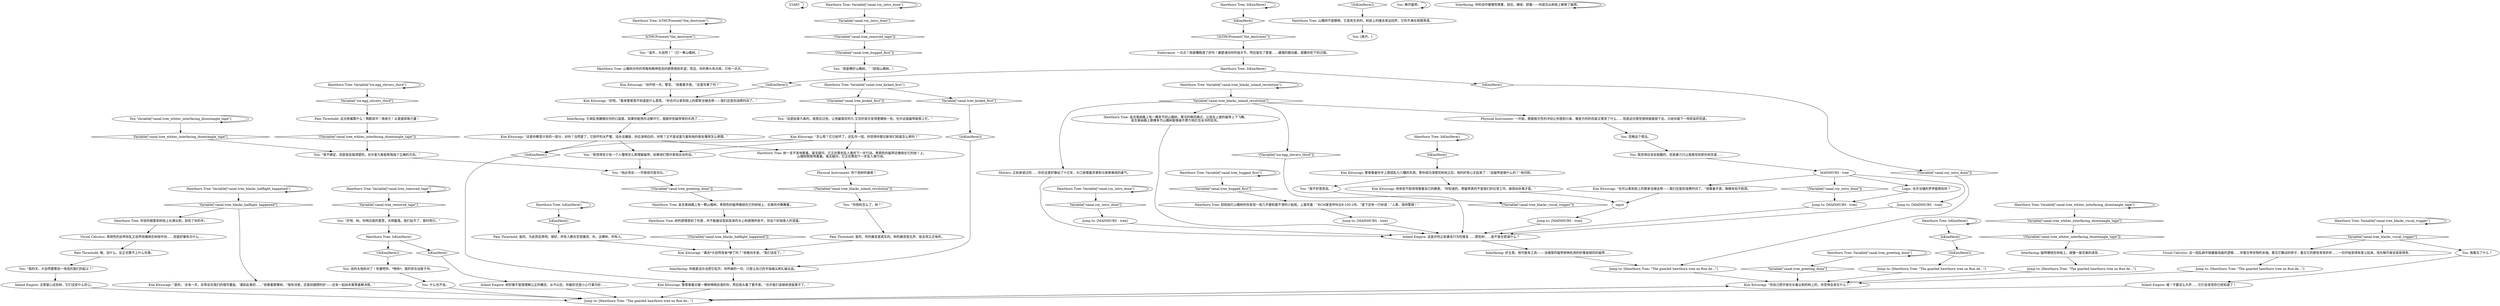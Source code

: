 # CANAL / HAWTHORN
# The hawthorn tree on Rue de Saint-Ghislaine. A reel of bronze magnetic tape is caught in its branches. It's a part of Egg Head's "make the music harder core" task. Interfacing White Check to get it.
# ==================================================
digraph G {
	  0 [label="START"];
	  1 [label="input"];
	  2 [label="Hawthorn Tree: Variable[\"canal.roy_intro_done\"]"];
	  3 [label="Variable[\"canal.roy_intro_done\"]", shape=diamond];
	  4 [label="!(Variable[\"canal.roy_intro_done\"])", shape=diamond];
	  5 [label="Kim Kitsuragi: “动作轻一点，警官。”他看看手表。“这里完事了吗？”"];
	  6 [label="Hawthorn Tree: IsTHCPresent(\"the_destroyer\")"];
	  7 [label="IsTHCPresent(\"the_destroyer\")", shape=diamond];
	  8 [label="!(IsTHCPresent(\"the_destroyer\"))", shape=diamond];
	  9 [label="Kim Kitsuragi: “袭击*大自然母亲*够了吗？”他看向手表。“我们该走了。”"];
	  10 [label="Hawthorn Tree: IsKimHere()"];
	  11 [label="IsKimHere()", shape=diamond];
	  12 [label="!(IsKimHere())", shape=diamond];
	  13 [label="Hawthorn Tree: 树的感情受到了伤害，并不能被这突如其来的关心和感情所抚平，你这个好指使人的混蛋。"];
	  14 [label="Hawthorn Tree: Variable[\"ice.egg_shivers_third\"]"];
	  15 [label="Variable[\"ice.egg_shivers_third\"]", shape=diamond];
	  16 [label="!(Variable[\"ice.egg_shivers_third\"])", shape=diamond];
	  17 [label="You: “好吧，树。你明白我的意思，光明磊落。我们扯平了，暂时而已。”"];
	  18 [label="Jump to: [Hawthorn Tree: \"The gnarled hawthorn tree on Rue de...\"]"];
	  19 [label="Jump to: [MAINHUBS - tree]"];
	  20 [label="Interfacing: 好主意。他可能有工具——-当铺里的磁带放映机用的好像是相同的磁带……"];
	  21 [label="Hawthorn Tree: Variable[\"canal.tree_blackc_inland_revolution\"]"];
	  22 [label="Variable[\"canal.tree_blackc_inland_revolution\"]", shape=diamond];
	  23 [label="!(Variable[\"canal.tree_blackc_inland_revolution\"])", shape=diamond];
	  24 [label="Hawthorn Tree: Variable[\"canal.tree_removed_tape\"]"];
	  25 [label="Variable[\"canal.tree_removed_tape\"]", shape=diamond];
	  26 [label="!(Variable[\"canal.tree_removed_tape\"])", shape=diamond];
	  27 [label="Logic: 也许当铺的罗伊能帮到你？"];
	  28 [label="You: “真是棵好山楂树。”（轻拍山楂树。）"];
	  29 [label="Hawthorn Tree: 山楂树不是静物，它是有生命的。树皮上的撞击发出回声，它的不满在周围荡漾。"];
	  30 [label="Inland Empire: 注意留心这些树。它们没安什么好心。"];
	  31 [label="Hawthorn Tree: IsKimHere()"];
	  32 [label="IsKimHere()", shape=diamond];
	  33 [label="!(IsKimHere())", shape=diamond];
	  34 [label="Kim Kitsuragi: “是的。‘总有一天，杂草会在我们的城市蔓延。’诸如此类的……”他看着那棵树。“很有诗意。还是别细想的好——还有一起凶杀案等着解决呢。”"];
	  35 [label="You: 说的太他妈对了！吃瘪吧你，*物体*。我的存在远胜于你。"];
	  36 [label="Inland Empire: 树好像不是很理解公正的概念。从今以后，你最好还是小心行事为妙……"];
	  37 [label="Kim Kitsuragi: 警督看着对着一棵树喃喃自语的你，然后低头看了看手表。“也许我们该继续调查案子了。”"];
	  38 [label="Jump to: [MAINHUBS - tree]"];
	  39 [label="You: 解开磁带。"];
	  40 [label="You: Variable[\"canal.tree_whitec_interfacing_disentangle_tape\"]"];
	  41 [label="Variable[\"canal.tree_whitec_interfacing_disentangle_tape\"]", shape=diamond];
	  42 [label="!(Variable[\"canal.tree_whitec_interfacing_disentangle_tape\"])", shape=diamond];
	  43 [label="Hawthorn Tree: Variable[\"canal.tree_blackc_halflight_happened\"]"];
	  44 [label="Variable[\"canal.tree_blackc_halflight_happened\"]", shape=diamond];
	  45 [label="!(Variable[\"canal.tree_blackc_halflight_happened\"])", shape=diamond];
	  46 [label="Hawthorn Tree: 年轻的根茎和树枝上长满尖刺，刮伤了你的手。"];
	  47 [label="You: 我觉得应该会挺酷的，但是暴力只让我感觉到悲伤和空虚……"];
	  48 [label="Jump to: [Hawthorn Tree: \"The gnarled hawthorn tree on Rue de...\"]"];
	  49 [label="Hawthorn Tree: 树一言不发地看着。毫无疑问，它正在策划反人类的下一步行动。青铜色的磁带还缠绕在它的枝丫上。\n山楂树默默地看着。毫无疑问，它正在策划下一步反人类行动。"];
	  50 [label="You: “他必须会——毕竟他可是司仪。”"];
	  51 [label="Kim Kitsuragi: “也可以拿到街上的那家当铺去修——我们还是别浪费时间了。”他看着手表，稍微有些不耐烦。"];
	  52 [label="You: [离开。]"];
	  53 [label="Physical Instrument: 一开始，那股毁灭性的冲动让你感到兴奋，像是为你的伪装又增添了什么……但是这份感觉很快就衰弱下去，只给你留下一阵悲哀的空虚。"];
	  54 [label="You: “你他妈怎么了，树？”"];
	  55 [label="Jump to: [MAINHUBS - tree]"];
	  56 [label="Hawthorn Tree: Variable[\"canal.tree_greeting_done\"]"];
	  57 [label="Variable[\"canal.tree_greeting_done\"]", shape=diamond];
	  58 [label="!(Variable[\"canal.tree_greeting_done\"])", shape=diamond];
	  59 [label="Kim Kitsuragi: “好吧。”看来警督真不知道是什么意思。“你也可以拿到街上的那家当铺去修——我们还是别浪费时间了。”"];
	  60 [label="Jump to: [Hawthorn Tree: \"The gnarled hawthorn tree on Rue de...\"]"];
	  61 [label="Inland Empire: 嘘！不要这么大声……它们会发现你已经知道了！"];
	  62 [label="Visual Calculus: 这一团乱麻中隐藏着扭曲的逻辑……你看见带状物的末端，看见它飘动的样子，看见它的那些弯弯折折……一切开始变得有意义起来。现在解开就会容易得多。"];
	  63 [label="You: 忽略这个想法。"];
	  64 [label="Jump to: [Hawthorn Tree: \"The gnarled hawthorn tree on Rue de...\"]"];
	  65 [label="Interfacing: 你就是没办法把它松开。你所做的一切，只是让自己的手指被尖刺扎破出血。"];
	  66 [label="Jump to: [Hawthorn Tree: \"The gnarled hawthorn tree on Rue de...\"]"];
	  67 [label="Jump to: [MAINHUBS - tree]"];
	  68 [label="Physical Instrument: 你个抱树的基佬！"];
	  69 [label="Jump to: [MAINHUBS - tree]"];
	  70 [label="Hawthorn Tree: IsKimHere()"];
	  71 [label="IsKimHere()", shape=diamond];
	  72 [label="!(IsKimHere())", shape=diamond];
	  73 [label="You: “我觉得至少有一个人懂得怎么修理破磁带，如果他们想开家夜总会的话。”"];
	  74 [label="You: “我不确定，但是我会搞清楚的。也许爱凡客能帮我指个正确的方向。”"];
	  75 [label="Hawthorn Tree: Variable[\"canal.tree_whitec_interfacing_disentangle_tape\"]"];
	  76 [label="Variable[\"canal.tree_whitec_interfacing_disentangle_tape\"]", shape=diamond];
	  77 [label="!(Variable[\"canal.tree_whitec_interfacing_disentangle_tape\"])", shape=diamond];
	  78 [label="Interfacing: 你的动作缓慢而慎重，轻拉，缠绕，舒展——你成功从树枝上解救了磁带。"];
	  79 [label="Interfacing: 它胡乱地蜷缩在你的口袋里。如果你能想办法解开它，就能听到磁带里的东西了……"];
	  80 [label="Kim Kitsuragi: 他有些不耐烦地看着自己的腕表。“你知道的，卷磁带真的不是我们的日常工作。破获凶杀案才是。”"];
	  81 [label="You: “这是给爱凡客的。我答应过他，让他最喜欢的凡·艾克的音乐变得更硬核一些。也许这盘磁带能帮上忙。”"];
	  82 [label="Hawthorn Tree: 轻轻拍打山楂树的你发现一张几乎磨到看不清的小贴纸。上面写着：“RCM紧急呼叫台8-100-2号。”底下还有一行标语：“人类，保持警惕！”"];
	  83 [label="Hawthorn Tree: 山楂树对你的背叛和精神变态的趋势感到失望。而且，你的拳头有点疼。只有一点点。"];
	  84 [label="Hawthorn Tree: Variable[\"canal.tree_hugged_first\"]"];
	  85 [label="Variable[\"canal.tree_hugged_first\"]", shape=diamond];
	  86 [label="!(Variable[\"canal.tree_hugged_first\"])", shape=diamond];
	  87 [label="Visual Calculus: 青铜色的丝带杂乱又自然地缠绕在树枝中间……但是好像有点什么……"];
	  88 [label="Pain Threshold: 哦，没什么。反正也算不上什么伤害。"];
	  89 [label="Hawthorn Tree: Variable[\"canal.tree_blackc_viscal_trigger\"]"];
	  90 [label="Variable[\"canal.tree_blackc_viscal_trigger\"]", shape=diamond];
	  91 [label="!(Variable[\"canal.tree_blackc_viscal_trigger\"])", shape=diamond];
	  92 [label="Kim Kitsuragi: “这是你教堂计划的一部分，对吗？当然是了。它损坏的太严重，没办法播放，你应该明白的，对吧？又不是说爱凡客和他的朋友懂得怎么修理。”"];
	  93 [label="Hawthorn Tree: Variable[\"canal.roy_intro_done\"]"];
	  94 [label="Variable[\"canal.roy_intro_done\"]", shape=diamond];
	  95 [label="!(Variable[\"canal.roy_intro_done\"])", shape=diamond];
	  96 [label="You: “滚开，大自然！”（打一拳山楂树。）"];
	  97 [label="Pain Threshold: 这点疼痛算什么！陶醉其中！吸收它！从里面获取力量！"];
	  98 [label="Shivers: 正如承诺过的……你在这里好像站了十亿年，大口吞噬着货車和马車那难闻的废气。"];
	  99 [label="You: “我的天，大自然要策划一场违抗我们的起义？”"];
	  100 [label="Inland Empire: 这是对你之前袭击行为的报复……那些树……是不是在密谋什么？"];
	  101 [label="MAINHUBS - tree"];
	  102 [label="Pain Threshold: 是的。为此而自责吧。很好。所有人都在忍受痛苦。你，这棵树，所有人。"];
	  103 [label="Kim Kitsuragi: “你自己把手放在长着尖刺的树上的，你觉得会发生什么？”"];
	  104 [label="Hawthorn Tree: 圣吉莱纳路上有一棵多节的山楂树。寒冷的微风拂过，让挂在上面的磁带上下飞舞。\n圣吉莱纳路上那棵多节山楂树能够毫不费力地扛住冰冷的狂风。"];
	  105 [label="You: 什么也不说。"];
	  106 [label="Pain Threshold: 是的，你的痛苦是真实的。树的痛苦是无声、低劣而又乏味的。"];
	  107 [label="Hawthorn Tree: IsKimHere()"];
	  108 [label="IsKimHere()", shape=diamond];
	  109 [label="!(IsKimHere())", shape=diamond];
	  110 [label="Endurance: 一点点？简直糟糕透了好吗！痛楚涌向你的指关节，然后留在了那里……缓慢的颤动着，提醒你犯下的过错。"];
	  111 [label="Hawthorn Tree: IsKimHere()"];
	  112 [label="IsKimHere()", shape=diamond];
	  113 [label="!(IsKimHere())", shape=diamond];
	  114 [label="Hawthorn Tree: 圣吉莱纳路上有一颗山楂树。青铜色的磁带缠绕在它的树枝上，在微风中飘舞着。"];
	  115 [label="Interfacing: 磁带缠绕在树枝上，就像一座完美的迷宫……"];
	  116 [label="You: 我看见了什么？"];
	  117 [label="You: “我不好意思说。”"];
	  118 [label="Kim Kitsuragi: 警督看着你手上那团乱七八糟的东西。等你成功清理完树枝之后，他的好奇心才起来了：“这磁带是做什么的？”他问到。"];
	  119 [label="Kim Kitsuragi: “怎么帮？它已经坏了，还乱作一团。你觉得你那位新哥们知道怎么修吗？”"];
	  120 [label="Hawthorn Tree: Variable[\"canal.tree_kicked_first\"]"];
	  121 [label="Variable[\"canal.tree_kicked_first\"]", shape=diamond];
	  122 [label="!(Variable[\"canal.tree_kicked_first\"])", shape=diamond];
	  123 [label="Hawthorn Tree: IsKimHere()"];
	  124 [label="IsKimHere()", shape=diamond];
	  125 [label="!(IsKimHere())", shape=diamond];
	  0 -> 0
	  1 -> 55
	  2 -> 2
	  2 -> 3
	  3 -> 19
	  4 -> 66
	  5 -> 59
	  6 -> 6
	  6 -> 7
	  7 -> 96
	  8 -> 110
	  9 -> 65
	  10 -> 10
	  10 -> 11
	  11 -> 8
	  12 -> 65
	  13 -> 45
	  14 -> 14
	  14 -> 15
	  15 -> 97
	  16 -> 100
	  17 -> 123
	  18 -> 103
	  19 -> 100
	  20 -> 66
	  21 -> 21
	  21 -> 22
	  22 -> 16
	  22 -> 98
	  22 -> 104
	  22 -> 53
	  23 -> 54
	  24 -> 24
	  24 -> 25
	  25 -> 17
	  26 -> 86
	  27 -> 69
	  28 -> 120
	  29 -> 52
	  30 -> 48
	  31 -> 32
	  31 -> 31
	  32 -> 33
	  33 -> 60
	  34 -> 48
	  35 -> 105
	  36 -> 48
	  37 -> 48
	  38 -> 100
	  39 -> 39
	  40 -> 40
	  40 -> 41
	  41 -> 74
	  42 -> 74
	  43 -> 43
	  43 -> 44
	  44 -> 34
	  44 -> 46
	  45 -> 9
	  46 -> 87
	  47 -> 101
	  48 -> 103
	  49 -> 68
	  50 -> 58
	  51 -> 1
	  53 -> 63
	  54 -> 106
	  55 -> 100
	  56 -> 56
	  56 -> 57
	  57 -> 103
	  58 -> 114
	  59 -> 79
	  60 -> 103
	  61 -> 48
	  62 -> 18
	  63 -> 47
	  64 -> 103
	  65 -> 37
	  66 -> 103
	  67 -> 100
	  68 -> 23
	  69 -> 100
	  70 -> 70
	  70 -> 71
	  71 -> 118
	  72 -> 37
	  73 -> 50
	  74 -> 50
	  75 -> 75
	  75 -> 76
	  76 -> 77
	  77 -> 115
	  78 -> 78
	  79 -> 92
	  80 -> 1
	  81 -> 119
	  82 -> 67
	  83 -> 5
	  84 -> 84
	  84 -> 85
	  85 -> 82
	  86 -> 28
	  87 -> 88
	  88 -> 99
	  89 -> 89
	  89 -> 90
	  90 -> 116
	  90 -> 62
	  92 -> 72
	  92 -> 49
	  92 -> 73
	  93 -> 93
	  93 -> 94
	  94 -> 26
	  95 -> 69
	  96 -> 83
	  97 -> 42
	  98 -> 100
	  99 -> 30
	  100 -> 20
	  101 -> 51
	  101 -> 27
	  101 -> 38
	  101 -> 95
	  102 -> 9
	  103 -> 48
	  104 -> 100
	  105 -> 48
	  106 -> 9
	  107 -> 107
	  107 -> 108
	  108 -> 102
	  109 -> 29
	  110 -> 111
	  111 -> 112
	  111 -> 113
	  112 -> 4
	  113 -> 59
	  114 -> 13
	  115 -> 64
	  116 -> 61
	  117 -> 91
	  118 -> 80
	  118 -> 117
	  119 -> 72
	  119 -> 49
	  119 -> 73
	  120 -> 121
	  120 -> 122
	  121 -> 12
	  122 -> 81
	  123 -> 124
	  123 -> 125
	  124 -> 36
	  125 -> 35
}

